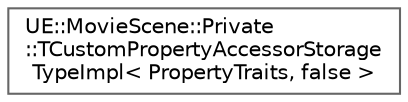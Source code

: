 digraph "Graphical Class Hierarchy"
{
 // INTERACTIVE_SVG=YES
 // LATEX_PDF_SIZE
  bgcolor="transparent";
  edge [fontname=Helvetica,fontsize=10,labelfontname=Helvetica,labelfontsize=10];
  node [fontname=Helvetica,fontsize=10,shape=box,height=0.2,width=0.4];
  rankdir="LR";
  Node0 [id="Node000000",label="UE::MovieScene::Private\l::TCustomPropertyAccessorStorage\lTypeImpl\< PropertyTraits, false \>",height=0.2,width=0.4,color="grey40", fillcolor="white", style="filled",URL="$d7/dcd/structUE_1_1MovieScene_1_1Private_1_1TCustomPropertyAccessorStorageTypeImpl_3_01PropertyTraits_00_01false_01_4.html",tooltip=" "];
}

